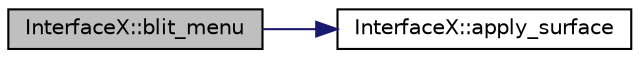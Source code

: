 digraph G
{
  bgcolor="transparent";
  edge [fontname="Helvetica",fontsize="10",labelfontname="Helvetica",labelfontsize="10"];
  node [fontname="Helvetica",fontsize="10",shape=record];
  rankdir=LR;
  Node1 [label="InterfaceX::blit_menu",height=0.2,width=0.4,color="black", fillcolor="grey75", style="filled" fontcolor="black"];
  Node1 -> Node2 [color="midnightblue",fontsize="10",style="solid",fontname="Helvetica"];
  Node2 [label="InterfaceX::apply_surface",height=0.2,width=0.4,color="black",URL="$a00011.html#a7b7e5b7ff85bbcaf82c5bc75d481118d"];
}
